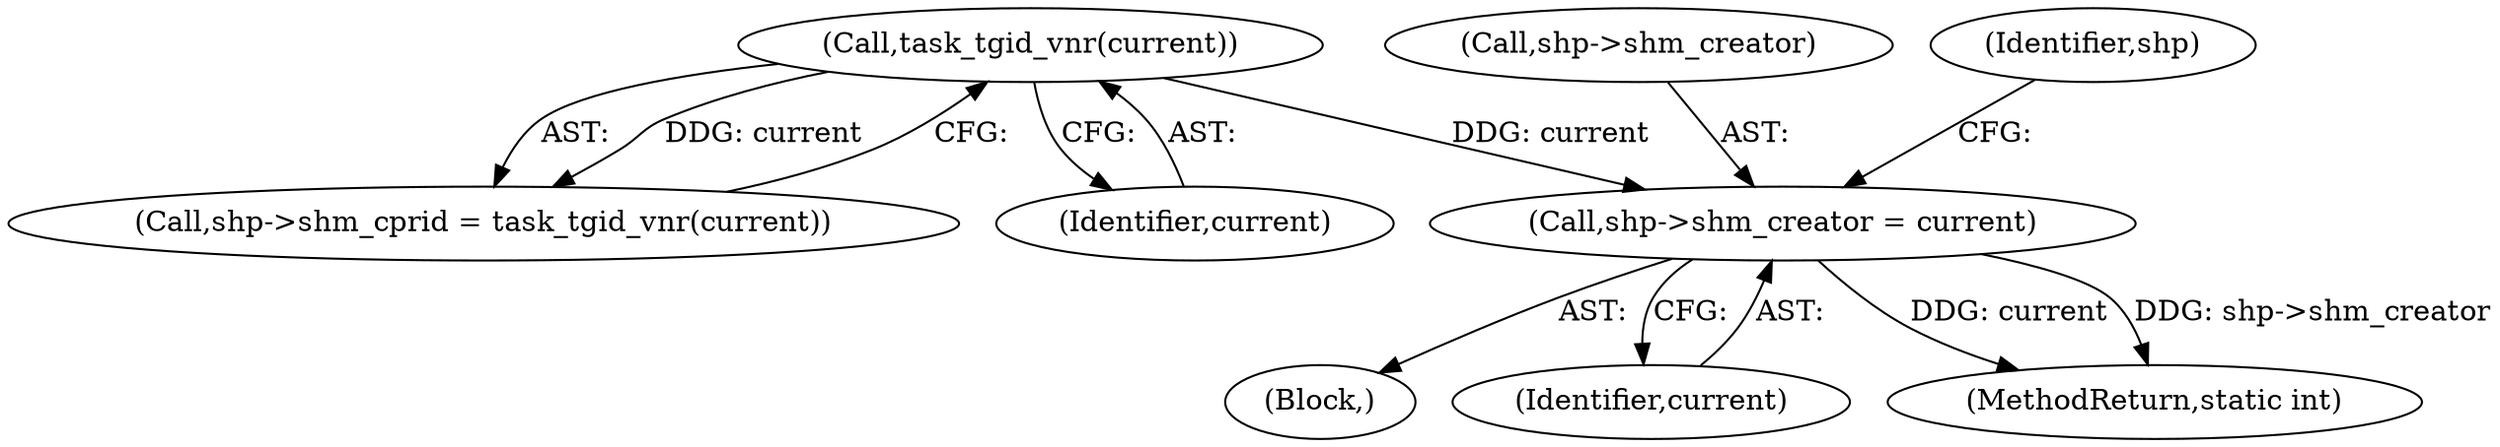 digraph "0_linux_b9a532277938798b53178d5a66af6e2915cb27cf_0@API" {
"1000389" [label="(Call,shp->shm_creator = current)"];
"1000353" [label="(Call,task_tgid_vnr(current))"];
"1000353" [label="(Call,task_tgid_vnr(current))"];
"1000390" [label="(Call,shp->shm_creator)"];
"1000349" [label="(Call,shp->shm_cprid = task_tgid_vnr(current))"];
"1000106" [label="(Block,)"];
"1000393" [label="(Identifier,current)"];
"1000397" [label="(Identifier,shp)"];
"1000389" [label="(Call,shp->shm_creator = current)"];
"1000456" [label="(MethodReturn,static int)"];
"1000354" [label="(Identifier,current)"];
"1000389" -> "1000106"  [label="AST: "];
"1000389" -> "1000393"  [label="CFG: "];
"1000390" -> "1000389"  [label="AST: "];
"1000393" -> "1000389"  [label="AST: "];
"1000397" -> "1000389"  [label="CFG: "];
"1000389" -> "1000456"  [label="DDG: current"];
"1000389" -> "1000456"  [label="DDG: shp->shm_creator"];
"1000353" -> "1000389"  [label="DDG: current"];
"1000353" -> "1000349"  [label="AST: "];
"1000353" -> "1000354"  [label="CFG: "];
"1000354" -> "1000353"  [label="AST: "];
"1000349" -> "1000353"  [label="CFG: "];
"1000353" -> "1000349"  [label="DDG: current"];
}
